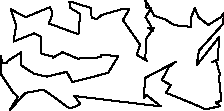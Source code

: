 unitsize(0.001cm);
draw((1380,939)--(1115,1052));
draw((1115,1052)--(938,955));
draw((938,955)--(984,965));
draw((984,965)--(742,1025));
draw((742,1025)--(738,1325));
draw((738,1325)--(611,1384));
draw((611,1384)--(252,1240));
draw((252,1240)--(274,1420));
draw((274,1420)--(298,1513));
draw((298,1513)--(198,1810));
draw((198,1810)--(463,1670));
draw((463,1670)--(890,1846));
draw((890,1846)--(929,1766));
draw((929,1766)--(928,1700));
draw((928,1700)--(872,1559));
draw((872,1559)--(1393,1368));
draw((1393,1368)--(1424,1728));
draw((1424,1728)--(1251,1832));
draw((1251,1832)--(1234,1946));
draw((1234,1946)--(1247,1945));
draw((1247,1945)--(1621,1830));
draw((1621,1830)--(1625,1651));
draw((1625,1651)--(1724,1642));
draw((1724,1642)--(1807,1711));
draw((1807,1711)--(2139,1806));
draw((2139,1806)--(2290,1810));
draw((2290,1810)--(2178,1619));
draw((2178,1619)--(2482,1183));
draw((2482,1183)--(2421,1007));
draw((2421,1007)--(2599,901));
draw((2599,901)--(2574,946));
draw((2574,946)--(2586,1286));
draw((2586,1286)--(2721,1482));
draw((2721,1482)--(2628,1479));
draw((2628,1479)--(2716,1432));
draw((2716,1432)--(2576,1676));
draw((2576,1676)--(2678,1825));
draw((2678,1825)--(2597,1830));
draw((2597,1830)--(2573,1969));
draw((2573,1969)--(2728,1698));
draw((2728,1698)--(2945,1622));
draw((2945,1622)--(2961,1605));
draw((2961,1605)--(3085,1528));
draw((3085,1528)--(3384,1498));
draw((3384,1498)--(3373,1646));
draw((3373,1646)--(3447,1830));
draw((3447,1830)--(3510,1671));
draw((3510,1671)--(3683,1533));
draw((3683,1533)--(3911,1673));
draw((3911,1673)--(3955,1743));
draw((3955,1743)--(3950,1558));
draw((3950,1558)--(3520,1079));
draw((3520,1079)--(3479,821));
draw((3479,821)--(3874,1318));
draw((3874,1318)--(3854,923));
draw((3854,923)--(3756,882));
draw((3756,882)--(3822,899));
draw((3822,899)--(3888,666));
draw((3888,666)--(3875,598));
draw((3875,598)--(3913,192));
draw((3913,192)--(3815,169));
draw((3815,169)--(3893,102));
draw((3893,102)--(3640,43));
draw((3640,43)--(3416,143));
draw((3416,143)--(2936,337));
draw((2936,337)--(3022,474));
draw((3022,474)--(2863,558));
draw((2863,558)--(2991,792));
draw((2991,792)--(3113,885));
draw((3113,885)--(2573,599));
draw((2573,599)--(2542,236));
draw((2542,236)--(2588,302));
draw((2588,302)--(2848,96));
draw((2848,96)--(2519,135));
draw((2519,135)--(1323,280));
draw((1323,280)--(1429,134));
draw((1429,134)--(1256,61));
draw((1256,61)--(1178,100));
draw((1178,100)--(953,268));
draw((953,268)--(776,392));
draw((776,392)--(457,334));
draw((457,334)--(178,24));
draw((178,24)--(327,265));
draw((327,265)--(241,341));
draw((241,341)--(19,674));
draw((19,674)--(22,987));
draw((22,987)--(53,857));
draw((53,857)--(123,862));
draw((123,862)--(161,906));
draw((161,906)--(378,1048));
draw((378,1048)--(376,825));
draw((376,825)--(611,673));
draw((611,673)--(839,620));
draw((839,620)--(1187,706));
draw((1187,706)--(1286,525));
draw((1286,525)--(1917,687));
draw((1917,687)--(2097,981));
draw((2097,981)--(1787,1009));
draw((1787,1009)--(1795,962));
draw((1795,962)--(1380,939));
